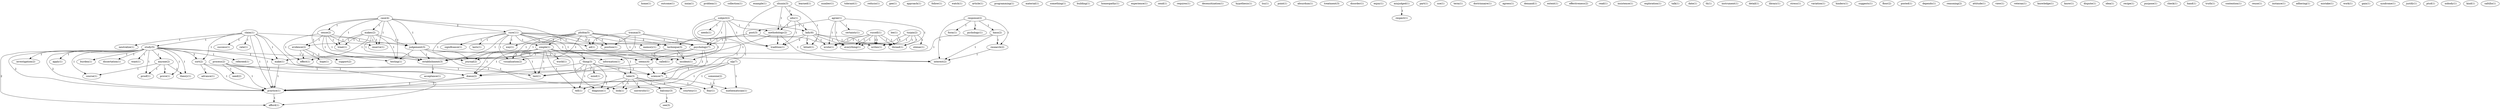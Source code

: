 digraph G {
  home [ label="home(1)" ];
  outcome [ label="outcome(1)" ];
  innia [ label="innia(1)" ];
  problem [ label="problem(1)" ];
  collection [ label="collection(1)" ];
  example [ label="example(1)" ];
  claim [ label="claim(1)" ];
  study [ label="study(5)" ];
  practice [ label="practice(1)" ];
  neutralize [ label="neutralize(1)" ];
  afford [ label="afford(1)" ];
  success [ label="success(1)" ];
  make [ label="make(1)" ];
  sort [ label="sort(2)" ];
  memory [ label="memory(1)" ];
  practice [ label="practice(1)" ];
  rate [ label="rate(1)" ];
  learned [ label="learned(1)" ];
  number [ label="number(1)" ];
  agree [ label="agree(1)" ];
  post [ label="post(3)" ];
  certainty [ label="certainty(1)" ];
  thread [ label="thread(1)" ];
  everything [ label="everything(1)" ];
  wrote [ label="wrote(1)" ];
  tolerant [ label="tolerant(1)" ];
  someone [ label="someone(2)" ];
  fear [ label="fear(1)" ];
  burden [ label="burden(1)" ];
  dissertation [ label="dissertation(1)" ];
  want [ label="want(1)" ];
  journal [ label="journal(2)" ];
  anyone [ label="anyone(2)" ];
  refereed [ label="refereed(1)" ];
  proof [ label="proof(1)" ];
  theory [ label="theory(1)" ];
  prove [ label="prove(1)" ];
  investigation [ label="investigation(2)" ];
  course [ label="course(1)" ];
  apply [ label="apply(1)" ];
  reducio [ label="reducio(1)" ];
  gee [ label="gee(1)" ];
  case [ label="case(4)" ];
  makes [ label="makes(2)" ];
  sense [ label="sense(2)" ];
  reserve [ label="reserve(1)" ];
  cure [ label="cure(11)" ];
  judgement [ label="judgement(3)" ];
  testing [ label="testing(1)" ];
  treat [ label="treat(1)" ];
  establishment [ label="establishment(3)" ];
  incident [ label="incident(1)" ];
  uhunix [ label="uhunix(3)" ];
  edu [ label="edu(1)" ];
  methodology [ label="methodology(2)" ];
  bitnet [ label="bitnet(1)" ];
  tradition [ label="tradition(1)" ];
  approach [ label="approach(1)" ];
  follow [ label="follow(1)" ];
  response [ label="response(2)" ];
  form [ label="form(1)" ];
  hasn [ label="hasn(2)" ];
  research [ label="research(2)" ];
  pychology [ label="pychology(1)" ];
  interest [ label="interest(2)" ];
  watch [ label="watch(1)" ];
  subject [ label="subject(2)" ];
  lady [ label="lady(6)" ];
  technique [ label="technique(3)" ];
  needs [ label="needs(1)" ];
  article [ label="article(1)" ];
  programming [ label="programming(1)" ];
  material [ label="material(1)" ];
  something [ label="something(1)" ];
  building [ label="building(1)" ];
  homeopathy [ label="homeopathy(1)" ];
  experience [ label="experience(1)" ];
  process [ label="process(2)" ];
  need [ label="need(2)" ];
  doesn [ label="doesn(2)" ];
  doesn [ label="doesn(2)" ];
  evidence [ label="evidence(2)" ];
  effect [ label="effect(1)" ];
  send [ label="send(1)" ];
  requires [ label="requires(1)" ];
  hope [ label="hope(1)" ];
  support [ label="support(2)" ];
  desensitization [ label="desensitization(1)" ];
  hypothesis [ label="hypothesis(1)" ];
  lsu [ label="lsu(1)" ];
  point [ label="point(1)" ];
  absurdum [ label="absurdum(1)" ];
  treatment [ label="treatment(3)" ];
  psychology [ label="psychology(7)" ];
  disorder [ label="disorder(1)" ];
  enjoy [ label="enjoy(1)" ];
  misjudged [ label="misjudged(1)" ];
  respect [ label="respect(1)" ];
  information [ label="information(1)" ];
  part [ label="part(1)" ];
  russell [ label="russell(1)" ];
  writes [ label="writes(1)" ];
  phobia [ label="phobia(5)" ];
  way [ label="way(1)" ];
  simple [ label="simple(1)" ];
  ad [ label="ad(1)" ];
  visualization [ label="visualization(2)" ];
  called [ label="called(1)" ];
  position [ label="position(1)" ];
  lasts [ label="lasts(1)" ];
  seems [ label="seems(4)" ];
  significance [ label="significance(1)" ];
  use [ label="use(1)" ];
  term [ label="term(1)" ];
  doctrinnaire [ label="doctrinnaire(1)" ];
  agrees [ label="agrees(1)" ];
  turpin [ label="turpin(2)" ];
  utexas [ label="utexas(1)" ];
  demand [ label="demand(1)" ];
  look [ label="look(1)" ];
  extent [ label="extent(1)" ];
  effectiveness [ label="effectiveness(2)" ];
  read [ label="read(1)" ];
  insistence [ label="insistence(1)" ];
  exploration [ label="exploration(1)" ];
  talk [ label="talk(1)" ];
  date [ label="date(1)" ];
  th [ label="th(1)" ];
  trauma [ label="trauma(3)" ];
  instrument [ label="instrument(1)" ];
  detail [ label="detail(1)" ];
  thing [ label="thing(3)" ];
  test [ label="test(2)" ];
  take [ label="take(3)" ];
  diagnose [ label="diagnose(1)" ];
  tell [ label="tell(1)" ];
  world [ label="world(1)" ];
  test [ label="test(1)" ];
  library [ label="library(1)" ];
  stress [ label="stress(1)" ];
  variation [ label="variation(1)" ];
  russell [ label="russell(1)" ];
  hinders [ label="hinders(1)" ];
  suggests [ label="suggests(1)" ];
  floor [ label="floor(2)" ];
  science [ label="science(7)" ];
  mind [ label="mind(1)" ];
  posted [ label="posted(1)" ];
  depends [ label="depends(1)" ];
  reasoning [ label="reasoning(2)" ];
  attitude [ label="attitude(1)" ];
  balcony [ label="balcony(3)" ];
  courtesy [ label="courtesy(1)" ];
  university [ label="university(1)" ];
  view [ label="view(1)" ];
  veteran [ label="veteran(1)" ];
  knowledge [ label="knowledge(1)" ];
  know [ label="know(1)" ];
  dispute [ label="dispute(1)" ];
  idea [ label="idea(1)" ];
  recipe [ label="recipe(1)" ];
  purpose [ label="purpose(1)" ];
  see [ label="see(3)" ];
  check [ label="check(1)" ];
  hand [ label="hand(1)" ];
  truth [ label="truth(1)" ];
  contention [ label="contention(1)" ];
  reuse [ label="reuse(1)" ];
  instance [ label="instance(1)" ];
  adhering [ label="adhering(1)" ];
  mistake [ label="mistake(1)" ];
  work [ label="work(1)" ];
  gain [ label="gain(1)" ];
  advance [ label="advance(1)" ];
  acceptance [ label="acceptance(1)" ];
  syndrome [ label="syndrome(1)" ];
  nlp [ label="nlp(7)" ];
  mathematician [ label="mathematician(1)" ];
  justify [ label="justify(1)" ];
  lee [ label="lee(1)" ];
  ptsd [ label="ptsd(1)" ];
  nobody [ label="nobody(1)" ];
  kind [ label="kind(1)" ];
  saltillo [ label="saltillo(1)" ];
  claim -> study [ label="1" ];
  claim -> practice [ label="1" ];
  claim -> neutralize [ label="1" ];
  claim -> afford [ label="1" ];
  claim -> success [ label="1" ];
  claim -> make [ label="1" ];
  claim -> sort [ label="1" ];
  claim -> memory [ label="1" ];
  claim -> practice [ label="1" ];
  claim -> rate [ label="1" ];
  agree -> post [ label="1" ];
  agree -> certainty [ label="1" ];
  agree -> thread [ label="1" ];
  agree -> everything [ label="1" ];
  agree -> wrote [ label="1" ];
  someone -> fear [ label="1" ];
  study -> practice [ label="2" ];
  study -> burden [ label="1" ];
  study -> dissertation [ label="1" ];
  study -> afford [ label="2" ];
  study -> want [ label="1" ];
  study -> journal [ label="1" ];
  study -> anyone [ label="1" ];
  study -> refereed [ label="1" ];
  study -> proof [ label="1" ];
  study -> theory [ label="1" ];
  study -> prove [ label="1" ];
  study -> investigation [ label="1" ];
  study -> course [ label="1" ];
  study -> make [ label="2" ];
  study -> apply [ label="1" ];
  study -> sort [ label="2" ];
  study -> practice [ label="2" ];
  case -> makes [ label="1" ];
  case -> sense [ label="1" ];
  case -> reserve [ label="1" ];
  case -> cure [ label="2" ];
  case -> judgement [ label="1" ];
  case -> testing [ label="1" ];
  case -> treat [ label="1" ];
  case -> establishment [ label="1" ];
  case -> incident [ label="1" ];
  uhunix -> edu [ label="1" ];
  uhunix -> methodology [ label="1" ];
  uhunix -> bitnet [ label="1" ];
  uhunix -> tradition [ label="1" ];
  response -> form [ label="1" ];
  response -> hasn [ label="1" ];
  response -> research [ label="1" ];
  response -> pychology [ label="1" ];
  response -> interest [ label="1" ];
  subject -> practice [ label="1" ];
  subject -> methodology [ label="1" ];
  subject -> lady [ label="1" ];
  subject -> technique [ label="1" ];
  subject -> tradition [ label="1" ];
  subject -> needs [ label="1" ];
  subject -> practice [ label="1" ];
  subject -> incident [ label="1" ];
  practice -> afford [ label="1" ];
  hasn -> journal [ label="1" ];
  hasn -> research [ label="1" ];
  hasn -> interest [ label="1" ];
  process -> need [ label="1" ];
  process -> doesn [ label="1" ];
  process -> doesn [ label="1" ];
  process -> practice [ label="1" ];
  makes -> evidence [ label="1" ];
  makes -> reserve [ label="1" ];
  makes -> judgement [ label="1" ];
  makes -> testing [ label="1" ];
  makes -> treat [ label="1" ];
  makes -> establishment [ label="1" ];
  makes -> effect [ label="1" ];
  sense -> evidence [ label="1" ];
  sense -> reserve [ label="1" ];
  sense -> judgement [ label="1" ];
  sense -> testing [ label="1" ];
  sense -> treat [ label="1" ];
  sense -> establishment [ label="1" ];
  sense -> effect [ label="1" ];
  evidence -> hope [ label="1" ];
  evidence -> support [ label="1" ];
  evidence -> effect [ label="1" ];
  edu -> methodology [ label="1" ];
  edu -> lady [ label="1" ];
  edu -> tradition [ label="1" ];
  post -> psychology [ label="1" ];
  post -> thread [ label="1" ];
  post -> memory [ label="1" ];
  misjudged -> respect [ label="1" ];
  methodology -> information [ label="1" ];
  methodology -> tradition [ label="1" ];
  methodology -> interest [ label="1" ];
  russell -> thread [ label="1" ];
  russell -> everything [ label="1" ];
  russell -> wrote [ label="1" ];
  russell -> writes [ label="1" ];
  phobia -> technique [ label="2" ];
  phobia -> way [ label="1" ];
  phobia -> journal [ label="1" ];
  phobia -> simple [ label="1" ];
  phobia -> psychology [ label="1" ];
  phobia -> ad [ label="1" ];
  phobia -> visualization [ label="1" ];
  phobia -> called [ label="1" ];
  phobia -> establishment [ label="1" ];
  phobia -> position [ label="1" ];
  lady -> bitnet [ label="1" ];
  lady -> tradition [ label="2" ];
  lady -> psychology [ label="1" ];
  lady -> thread [ label="1" ];
  lady -> everything [ label="1" ];
  lady -> wrote [ label="1" ];
  lady -> writes [ label="1" ];
  cure -> lasts [ label="1" ];
  cure -> technique [ label="3" ];
  cure -> way [ label="1" ];
  cure -> journal [ label="1" ];
  cure -> simple [ label="1" ];
  cure -> psychology [ label="1" ];
  cure -> seems [ label="1" ];
  cure -> ad [ label="1" ];
  cure -> visualization [ label="1" ];
  cure -> called [ label="1" ];
  cure -> establishment [ label="1" ];
  cure -> position [ label="1" ];
  cure -> significance [ label="1" ];
  turpin -> thread [ label="1" ];
  turpin -> everything [ label="1" ];
  turpin -> wrote [ label="1" ];
  turpin -> utexas [ label="1" ];
  turpin -> writes [ label="1" ];
  judgement -> information [ label="1" ];
  judgement -> testing [ label="1" ];
  judgement -> establishment [ label="1" ];
  judgement -> interest [ label="1" ];
  judgement -> look [ label="1" ];
  technique -> called [ label="1" ];
  technique -> incident [ label="1" ];
  trauma -> psychology [ label="1" ];
  trauma -> ad [ label="1" ];
  trauma -> called [ label="1" ];
  trauma -> establishment [ label="1" ];
  trauma -> position [ label="1" ];
  anyone -> proof [ label="1" ];
  anyone -> theory [ label="1" ];
  anyone -> prove [ label="1" ];
  anyone -> course [ label="1" ];
  simple -> thing [ label="1" ];
  simple -> test [ label="1" ];
  simple -> take [ label="1" ];
  simple -> visualization [ label="2" ];
  simple -> diagnose [ label="1" ];
  simple -> tell [ label="1" ];
  simple -> doesn [ label="1" ];
  simple -> world [ label="1" ];
  simple -> doesn [ label="1" ];
  simple -> test [ label="1" ];
  russell -> thread [ label="1" ];
  russell -> everything [ label="1" ];
  russell -> wrote [ label="1" ];
  russell -> writes [ label="1" ];
  research -> interest [ label="1" ];
  thing -> take [ label="1" ];
  thing -> diagnose [ label="1" ];
  thing -> tell [ label="1" ];
  thing -> doesn [ label="1" ];
  thing -> science [ label="1" ];
  thing -> doesn [ label="1" ];
  thing -> mind [ label="1" ];
  take -> fear [ label="1" ];
  take -> balcony [ label="1" ];
  take -> diagnose [ label="1" ];
  take -> tell [ label="1" ];
  take -> courtesy [ label="1" ];
  take -> university [ label="1" ];
  take -> look [ label="1" ];
  psychology -> seems [ label="1" ];
  psychology -> make [ label="1" ];
  psychology -> establishment [ label="1" ];
  psychology -> science [ label="1" ];
  psychology -> test [ label="2" ];
  seems -> science [ label="1" ];
  seems -> test [ label="1" ];
  balcony -> see [ label="1" ];
  make -> test [ label="1" ];
  make -> practice [ label="1" ];
  sort -> advance [ label="1" ];
  sort -> science [ label="1" ];
  sort -> practice [ label="1" ];
  establishment -> acceptance [ label="1" ];
  nlp -> science [ label="1" ];
  nlp -> mathematician [ label="1" ];
  nlp -> look [ label="1" ];
  nlp -> practice [ label="1" ];
  doesn -> practice [ label="2" ];
  science -> mathematician [ label="1" ];
  doesn -> practice [ label="2" ];
  lee -> writes [ label="1" ];
}
